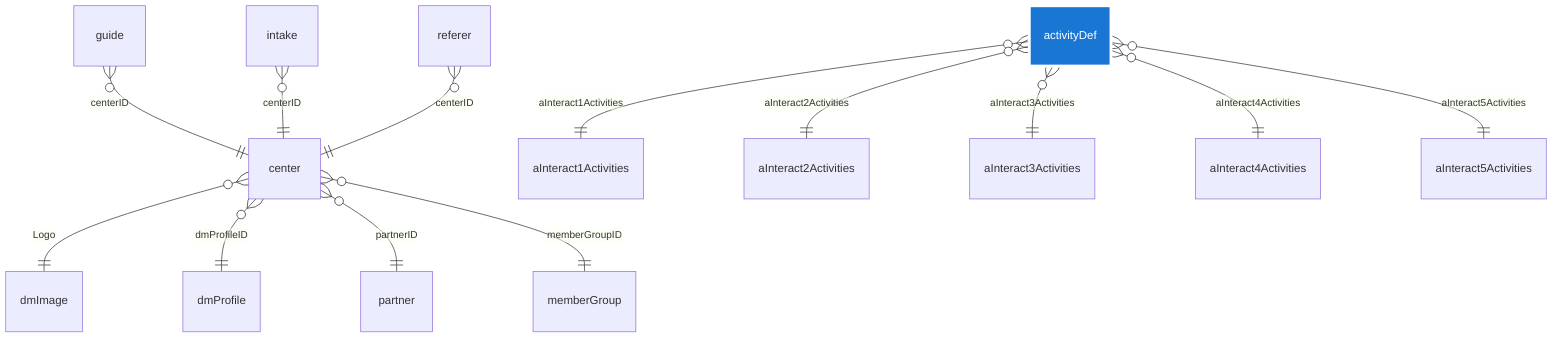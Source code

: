 erDiagram
    center
    dmImage
    dmProfile
    partner
    memberGroup
    guide
    intake
    referer
    %% Interact Activity Entities %%
    aInteract1Activities
    aInteract2Activities
    aInteract3Activities
    aInteract4Activities
    aInteract5Activities
    %% Interact Activity Relationships %%
    activityDef }o--|| aInteract1Activities : "aInteract1Activities"
    activityDef }o--|| aInteract2Activities : "aInteract2Activities"
    activityDef }o--|| aInteract3Activities : "aInteract3Activities"
    activityDef }o--|| aInteract4Activities : "aInteract4Activities"
    activityDef }o--|| aInteract5Activities : "aInteract5Activities"
    center }o--|| dmImage : "Logo"
    center }o--|| dmProfile : "dmProfileID"
    center }o--|| partner : "partnerID"
    center }o--|| memberGroup : "memberGroupID"
    guide }o--|| center : "centerID"
    intake }o--|| center : "centerID"
    referer }o--|| center : "centerID"
style SSQ_HUB fill:#e0e0e0,stroke:#bdbdbd,stroke-width:0px,color:#333
style member fill:#1976d2,stroke:#fff,stroke-width:4px,color:#fff
style progMember fill:#1976d2,stroke:#fff,stroke-width:4px,color:#fff
style activity fill:#1976d2,stroke:#fff,stroke-width:4px,color:#fff
style activityDef fill:#1976d2,stroke:#fff,stroke-width:4px,color:#fff
style programme fill:#1976d2,stroke:#fff,stroke-width:4px,color:#fff
style journal fill:#1976d2,stroke:#fff,stroke-width:4px,color:#fff
style tracker fill:#43a047,stroke:#fff,stroke-width:4px,color:#fff
style report fill:#388e3c,stroke:#fff,stroke-width:3px,color:#fff
style moduleDef fill:#388e3c,stroke:#fff,stroke-width:3px,color:#fff
style module fill:#388e3c,stroke:#fff,stroke-width:3px,color:#fff
style SSQ_arthritis01 fill:#b39ddb,stroke:#7e57c2,stroke-width:2px,color:#222
style SSQ_pain01 fill:#b39ddb,stroke:#7e57c2,stroke-width:2px,color:#222
style SSQ_stress01 fill:#b39ddb,stroke:#7e57c2,stroke-width:2px,color:#222
